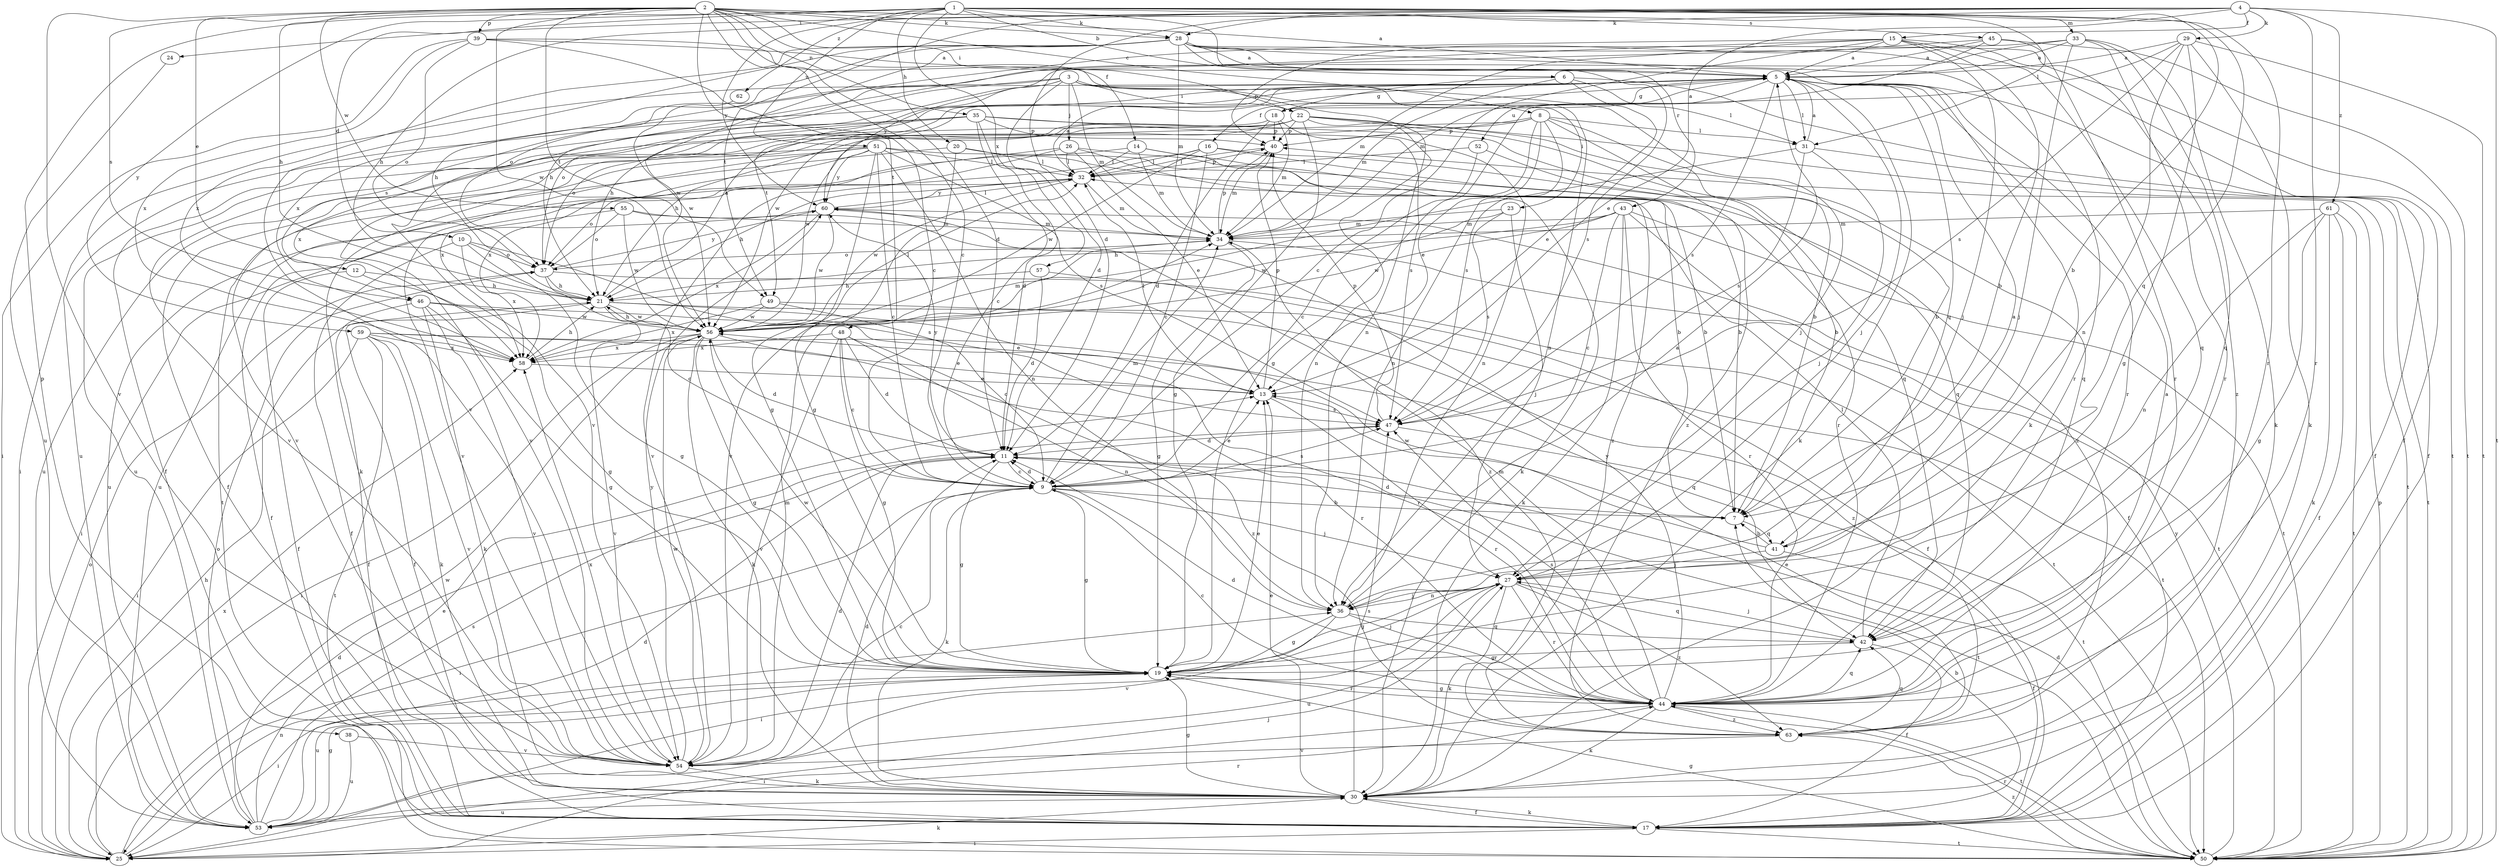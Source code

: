 strict digraph  {
	2 -> 5 [label=a];
	15 -> 5 [label=a];
	18 -> 5 [label=a];
	21 -> 5 [label=a];
	28 -> 5 [label=a];
	29 -> 5 [label=a];
	31 -> 5 [label=a];
	32 -> 5 [label=a];
	33 -> 5 [label=a];
	36 -> 5 [label=a];
	39 -> 5 [label=a];
	41 -> 5 [label=a];
	44 -> 5 [label=a];
	45 -> 5 [label=a];
	1 -> 6 [label=b];
	1 -> 7 [label=b];
	8 -> 7 [label=b];
	9 -> 7 [label=b];
	14 -> 7 [label=b];
	15 -> 7 [label=b];
	17 -> 7 [label=b];
	20 -> 7 [label=b];
	22 -> 7 [label=b];
	26 -> 7 [label=b];
	41 -> 7 [label=b];
	52 -> 7 [label=b];
	2 -> 8 [label=c];
	2 -> 9 [label=c];
	11 -> 9 [label=c];
	15 -> 9 [label=c];
	16 -> 9 [label=c];
	35 -> 9 [label=c];
	37 -> 9 [label=c];
	39 -> 9 [label=c];
	43 -> 9 [label=c];
	44 -> 9 [label=c];
	48 -> 9 [label=c];
	49 -> 9 [label=c];
	51 -> 9 [label=c];
	52 -> 9 [label=c];
	54 -> 9 [label=c];
	1 -> 10 [label=d];
	2 -> 11 [label=d];
	3 -> 11 [label=d];
	4 -> 11 [label=d];
	7 -> 11 [label=d];
	9 -> 11 [label=d];
	18 -> 11 [label=d];
	25 -> 11 [label=d];
	30 -> 11 [label=d];
	35 -> 11 [label=d];
	44 -> 11 [label=d];
	47 -> 11 [label=d];
	48 -> 11 [label=d];
	50 -> 11 [label=d];
	53 -> 11 [label=d];
	54 -> 11 [label=d];
	56 -> 11 [label=d];
	57 -> 11 [label=d];
	2 -> 12 [label=e];
	4 -> 13 [label=e];
	6 -> 13 [label=e];
	8 -> 13 [label=e];
	9 -> 13 [label=e];
	19 -> 13 [label=e];
	26 -> 13 [label=e];
	30 -> 13 [label=e];
	46 -> 13 [label=e];
	53 -> 13 [label=e];
	56 -> 13 [label=e];
	58 -> 13 [label=e];
	63 -> 13 [label=e];
	2 -> 14 [label=f];
	4 -> 15 [label=f];
	5 -> 16 [label=f];
	5 -> 17 [label=f];
	6 -> 17 [label=f];
	10 -> 17 [label=f];
	12 -> 17 [label=f];
	21 -> 17 [label=f];
	28 -> 17 [label=f];
	30 -> 17 [label=f];
	35 -> 17 [label=f];
	41 -> 17 [label=f];
	42 -> 17 [label=f];
	43 -> 17 [label=f];
	46 -> 17 [label=f];
	51 -> 17 [label=f];
	55 -> 17 [label=f];
	57 -> 17 [label=f];
	61 -> 17 [label=f];
	5 -> 18 [label=g];
	6 -> 18 [label=g];
	9 -> 19 [label=g];
	10 -> 19 [label=g];
	11 -> 19 [label=g];
	12 -> 19 [label=g];
	20 -> 19 [label=g];
	22 -> 19 [label=g];
	27 -> 19 [label=g];
	29 -> 19 [label=g];
	30 -> 19 [label=g];
	34 -> 19 [label=g];
	36 -> 19 [label=g];
	42 -> 19 [label=g];
	44 -> 19 [label=g];
	45 -> 19 [label=g];
	46 -> 19 [label=g];
	48 -> 19 [label=g];
	50 -> 19 [label=g];
	51 -> 19 [label=g];
	53 -> 19 [label=g];
	56 -> 19 [label=g];
	61 -> 19 [label=g];
	1 -> 20 [label=h];
	1 -> 21 [label=h];
	2 -> 21 [label=h];
	5 -> 21 [label=h];
	8 -> 21 [label=h];
	12 -> 21 [label=h];
	15 -> 21 [label=h];
	25 -> 21 [label=h];
	28 -> 21 [label=h];
	32 -> 21 [label=h];
	37 -> 21 [label=h];
	43 -> 21 [label=h];
	56 -> 21 [label=h];
	57 -> 21 [label=h];
	58 -> 21 [label=h];
	2 -> 22 [label=i];
	3 -> 22 [label=i];
	3 -> 23 [label=i];
	4 -> 24 [label=i];
	5 -> 25 [label=i];
	9 -> 25 [label=i];
	17 -> 25 [label=i];
	19 -> 25 [label=i];
	27 -> 25 [label=i];
	39 -> 25 [label=i];
	44 -> 25 [label=i];
	56 -> 25 [label=i];
	59 -> 25 [label=i];
	60 -> 25 [label=i];
	3 -> 26 [label=j];
	3 -> 27 [label=j];
	5 -> 27 [label=j];
	9 -> 27 [label=j];
	15 -> 27 [label=j];
	19 -> 27 [label=j];
	23 -> 27 [label=j];
	25 -> 27 [label=j];
	31 -> 27 [label=j];
	33 -> 27 [label=j];
	36 -> 27 [label=j];
	41 -> 27 [label=j];
	42 -> 27 [label=j];
	1 -> 28 [label=k];
	2 -> 28 [label=k];
	4 -> 28 [label=k];
	4 -> 29 [label=k];
	5 -> 30 [label=k];
	9 -> 30 [label=k];
	17 -> 30 [label=k];
	25 -> 30 [label=k];
	26 -> 30 [label=k];
	27 -> 30 [label=k];
	28 -> 30 [label=k];
	29 -> 30 [label=k];
	33 -> 30 [label=k];
	43 -> 30 [label=k];
	44 -> 30 [label=k];
	46 -> 30 [label=k];
	51 -> 30 [label=k];
	54 -> 30 [label=k];
	56 -> 30 [label=k];
	59 -> 30 [label=k];
	61 -> 30 [label=k];
	2 -> 31 [label=l];
	5 -> 31 [label=l];
	6 -> 31 [label=l];
	8 -> 31 [label=l];
	13 -> 32 [label=l];
	14 -> 32 [label=l];
	16 -> 32 [label=l];
	20 -> 32 [label=l];
	26 -> 32 [label=l];
	40 -> 32 [label=l];
	42 -> 32 [label=l];
	51 -> 32 [label=l];
	52 -> 32 [label=l];
	56 -> 32 [label=l];
	60 -> 32 [label=l];
	1 -> 33 [label=m];
	3 -> 34 [label=m];
	6 -> 34 [label=m];
	9 -> 34 [label=m];
	14 -> 34 [label=m];
	15 -> 34 [label=m];
	18 -> 34 [label=m];
	23 -> 34 [label=m];
	28 -> 34 [label=m];
	29 -> 34 [label=m];
	32 -> 34 [label=m];
	40 -> 34 [label=m];
	43 -> 34 [label=m];
	44 -> 34 [label=m];
	54 -> 34 [label=m];
	55 -> 34 [label=m];
	56 -> 34 [label=m];
	60 -> 34 [label=m];
	61 -> 34 [label=m];
	2 -> 35 [label=n];
	3 -> 36 [label=n];
	8 -> 36 [label=n];
	18 -> 36 [label=n];
	22 -> 36 [label=n];
	25 -> 36 [label=n];
	27 -> 36 [label=n];
	29 -> 36 [label=n];
	39 -> 36 [label=n];
	48 -> 36 [label=n];
	51 -> 36 [label=n];
	61 -> 36 [label=n];
	3 -> 37 [label=o];
	10 -> 37 [label=o];
	15 -> 37 [label=o];
	22 -> 37 [label=o];
	25 -> 37 [label=o];
	32 -> 37 [label=o];
	34 -> 37 [label=o];
	39 -> 37 [label=o];
	53 -> 37 [label=o];
	55 -> 37 [label=o];
	1 -> 38 [label=p];
	2 -> 39 [label=p];
	8 -> 40 [label=p];
	13 -> 40 [label=p];
	18 -> 40 [label=p];
	22 -> 40 [label=p];
	32 -> 40 [label=p];
	34 -> 40 [label=p];
	35 -> 40 [label=p];
	45 -> 40 [label=p];
	47 -> 40 [label=p];
	50 -> 40 [label=p];
	1 -> 41 [label=q];
	5 -> 41 [label=q];
	7 -> 41 [label=q];
	15 -> 42 [label=q];
	16 -> 42 [label=q];
	22 -> 42 [label=q];
	27 -> 42 [label=q];
	33 -> 42 [label=q];
	35 -> 42 [label=q];
	36 -> 42 [label=q];
	44 -> 42 [label=q];
	59 -> 42 [label=q];
	63 -> 42 [label=q];
	1 -> 43 [label=r];
	1 -> 44 [label=r];
	4 -> 44 [label=r];
	5 -> 44 [label=r];
	13 -> 44 [label=r];
	16 -> 44 [label=r];
	19 -> 44 [label=r];
	21 -> 44 [label=r];
	27 -> 44 [label=r];
	28 -> 44 [label=r];
	33 -> 44 [label=r];
	36 -> 44 [label=r];
	43 -> 44 [label=r];
	45 -> 44 [label=r];
	50 -> 44 [label=r];
	53 -> 44 [label=r];
	59 -> 44 [label=r];
	1 -> 45 [label=s];
	2 -> 46 [label=s];
	3 -> 46 [label=s];
	5 -> 47 [label=s];
	8 -> 47 [label=s];
	9 -> 47 [label=s];
	10 -> 47 [label=s];
	13 -> 47 [label=s];
	23 -> 47 [label=s];
	28 -> 47 [label=s];
	29 -> 47 [label=s];
	30 -> 47 [label=s];
	31 -> 47 [label=s];
	35 -> 47 [label=s];
	44 -> 47 [label=s];
	51 -> 47 [label=s];
	53 -> 47 [label=s];
	2 -> 48 [label=t];
	2 -> 49 [label=t];
	3 -> 49 [label=t];
	4 -> 49 [label=t];
	4 -> 50 [label=t];
	11 -> 50 [label=t];
	17 -> 50 [label=t];
	20 -> 50 [label=t];
	21 -> 50 [label=t];
	22 -> 50 [label=t];
	28 -> 50 [label=t];
	29 -> 50 [label=t];
	31 -> 50 [label=t];
	34 -> 50 [label=t];
	37 -> 50 [label=t];
	43 -> 50 [label=t];
	44 -> 50 [label=t];
	45 -> 50 [label=t];
	47 -> 50 [label=t];
	59 -> 50 [label=t];
	61 -> 50 [label=t];
	1 -> 51 [label=u];
	5 -> 52 [label=u];
	5 -> 53 [label=u];
	14 -> 53 [label=u];
	16 -> 53 [label=u];
	18 -> 53 [label=u];
	19 -> 53 [label=u];
	22 -> 53 [label=u];
	24 -> 53 [label=u];
	27 -> 53 [label=u];
	30 -> 53 [label=u];
	38 -> 53 [label=u];
	2 -> 54 [label=v];
	3 -> 54 [label=v];
	8 -> 54 [label=v];
	21 -> 54 [label=v];
	22 -> 54 [label=v];
	26 -> 54 [label=v];
	28 -> 54 [label=v];
	31 -> 54 [label=v];
	35 -> 54 [label=v];
	36 -> 54 [label=v];
	38 -> 54 [label=v];
	46 -> 54 [label=v];
	48 -> 54 [label=v];
	51 -> 54 [label=v];
	59 -> 54 [label=v];
	63 -> 54 [label=v];
	2 -> 55 [label=w];
	2 -> 56 [label=w];
	5 -> 56 [label=w];
	16 -> 56 [label=w];
	19 -> 56 [label=w];
	21 -> 56 [label=w];
	22 -> 56 [label=w];
	23 -> 56 [label=w];
	28 -> 56 [label=w];
	32 -> 56 [label=w];
	41 -> 56 [label=w];
	43 -> 56 [label=w];
	46 -> 56 [label=w];
	49 -> 56 [label=w];
	53 -> 56 [label=w];
	54 -> 56 [label=w];
	55 -> 56 [label=w];
	60 -> 56 [label=w];
	62 -> 56 [label=w];
	1 -> 57 [label=x];
	10 -> 58 [label=x];
	25 -> 58 [label=x];
	26 -> 58 [label=x];
	28 -> 58 [label=x];
	33 -> 58 [label=x];
	35 -> 58 [label=x];
	39 -> 58 [label=x];
	48 -> 58 [label=x];
	49 -> 58 [label=x];
	51 -> 58 [label=x];
	54 -> 58 [label=x];
	56 -> 58 [label=x];
	59 -> 58 [label=x];
	60 -> 58 [label=x];
	1 -> 59 [label=y];
	1 -> 60 [label=y];
	11 -> 60 [label=y];
	32 -> 60 [label=y];
	33 -> 60 [label=y];
	37 -> 60 [label=y];
	44 -> 60 [label=y];
	50 -> 60 [label=y];
	51 -> 60 [label=y];
	54 -> 60 [label=y];
	4 -> 61 [label=z];
	4 -> 62 [label=z];
	8 -> 63 [label=z];
	14 -> 63 [label=z];
	15 -> 63 [label=z];
	27 -> 63 [label=z];
	44 -> 63 [label=z];
	48 -> 63 [label=z];
	49 -> 63 [label=z];
	50 -> 63 [label=z];
	51 -> 63 [label=z];
	55 -> 63 [label=z];
}
